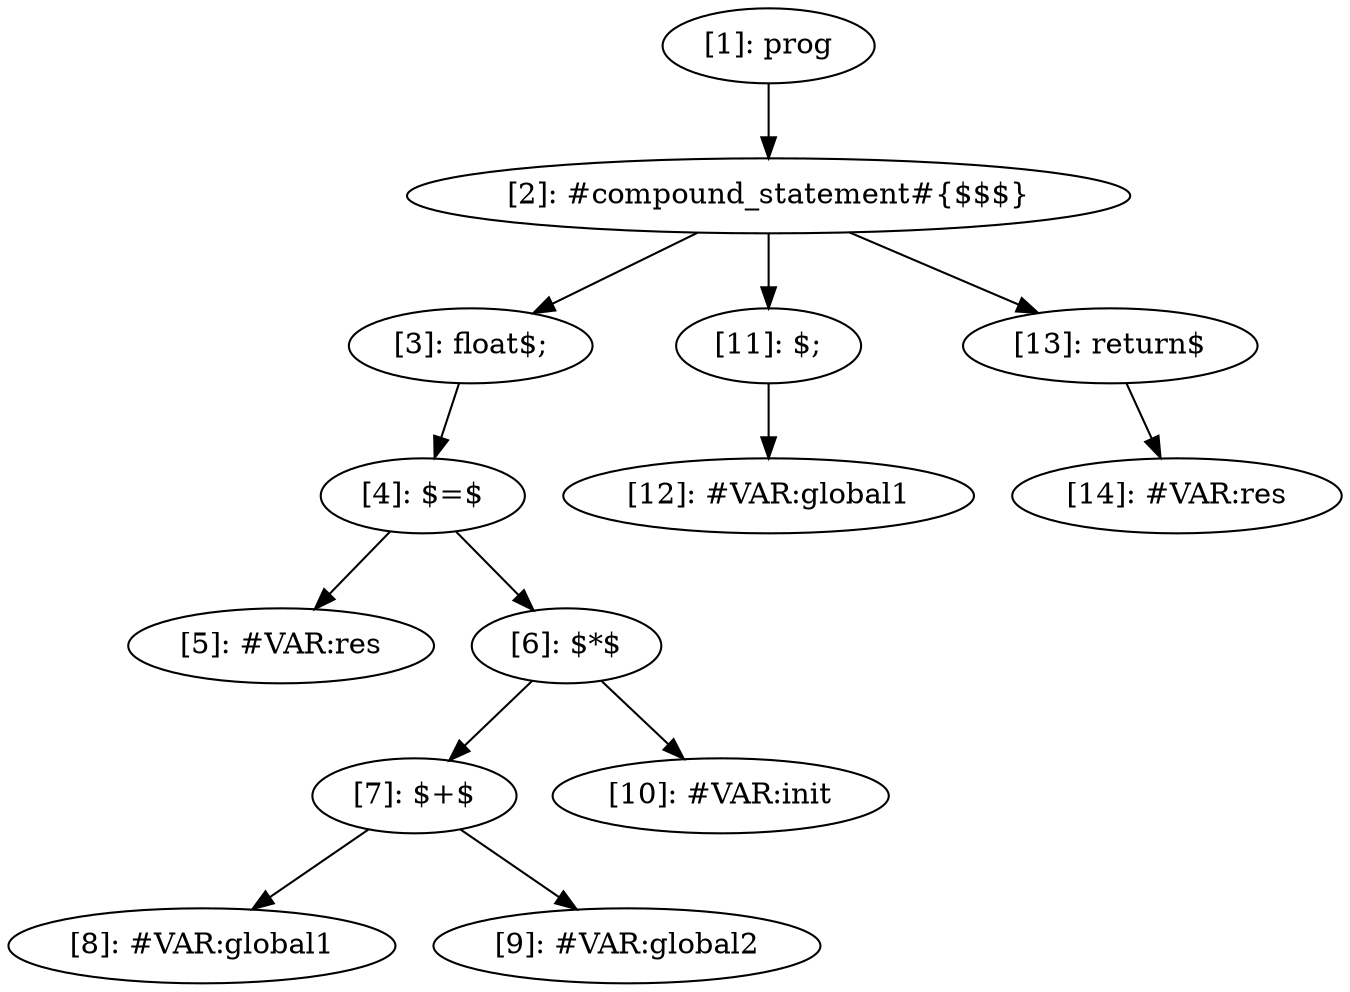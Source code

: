 digraph CASS {
  node [shape=ellipse];
  n1 [label="[1]: prog"];
  n2 [label="[2]: #compound_statement#{$$$}"];
  n3 [label="[3]: float$;"];
  n4 [label="[4]: $=$"];
  n5 [label="[5]: #VAR:res"];
  n6 [label="[6]: $*$"];
  n7 [label="[7]: $+$"];
  n8 [label="[8]: #VAR:global1"];
  n9 [label="[9]: #VAR:global2"];
  n10 [label="[10]: #VAR:init"];
  n11 [label="[11]: $;"];
  n12 [label="[12]: #VAR:global1"];
  n13 [label="[13]: return$"];
  n14 [label="[14]: #VAR:res"];
  n1 -> n2;
  n2 -> n3;
  n3 -> n4;
  n4 -> n5;
  n4 -> n6;
  n6 -> n7;
  n7 -> n8;
  n7 -> n9;
  n6 -> n10;
  n2 -> n11;
  n11 -> n12;
  n2 -> n13;
  n13 -> n14;
}